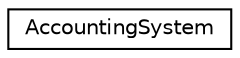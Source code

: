 digraph "Graphical Class Hierarchy"
{
 // LATEX_PDF_SIZE
  edge [fontname="Helvetica",fontsize="10",labelfontname="Helvetica",labelfontsize="10"];
  node [fontname="Helvetica",fontsize="10",shape=record];
  rankdir="LR";
  Node0 [label="AccountingSystem",height=0.2,width=0.4,color="black", fillcolor="white", style="filled",URL="$classAccountingSystem.html",tooltip=" "];
}
